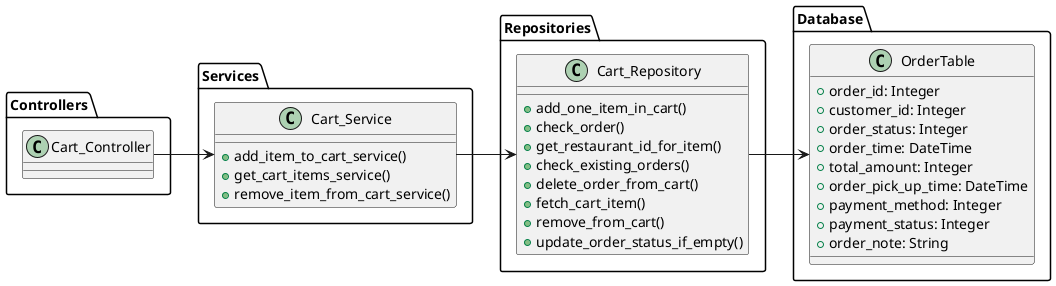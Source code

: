 ' 購物車模組類別圖
@startuml Cart_Module
left to right direction

package "Controllers" {
    class Cart_Controller
}

package "Services" {
    class Cart_Service {
        +add_item_to_cart_service()
        +get_cart_items_service()
        +remove_item_from_cart_service()
    }
}

package "Repositories" {
    class Cart_Repository {
        +add_one_item_in_cart()
        +check_order()
        +get_restaurant_id_for_item()
        +check_existing_orders()
        +delete_order_from_cart()
        +fetch_cart_item()
        +remove_from_cart()
        +update_order_status_if_empty()
    }
}

package "Database" {
    class OrderTable {
        +order_id: Integer
        +customer_id: Integer
        +order_status: Integer
        +order_time: DateTime
        +total_amount: Integer
        +order_pick_up_time: DateTime
        +payment_method: Integer
        +payment_status: Integer
        +order_note: String
    }
}

Cart_Controller --> Cart_Service
Cart_Service --> Cart_Repository
Cart_Repository --> OrderTable

@enduml